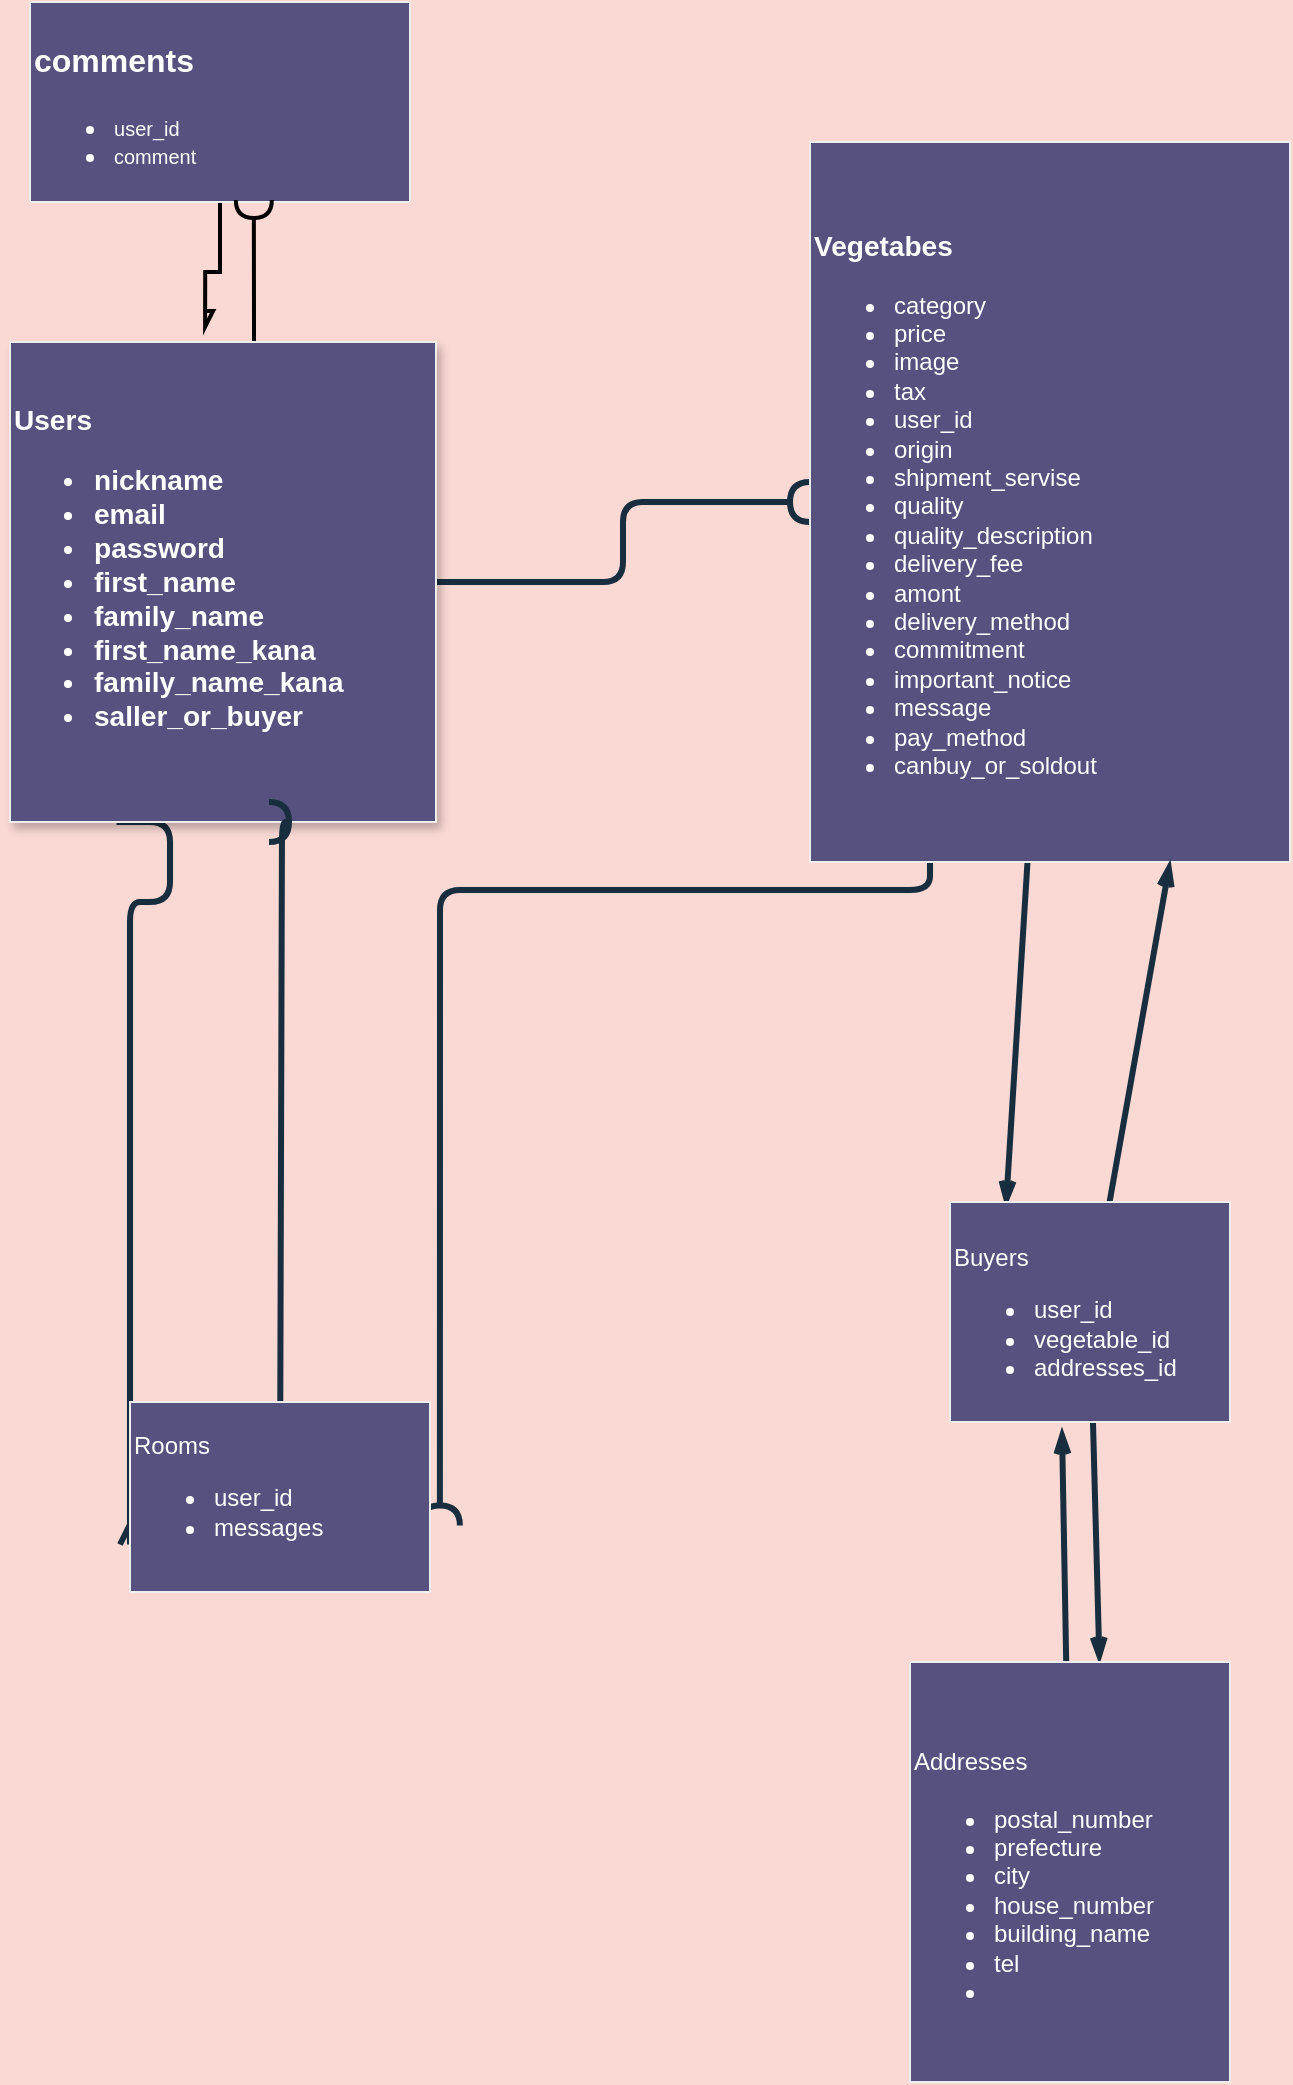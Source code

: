<mxfile version="13.10.0" type="embed">
    <diagram id="N6ZbGhEZoS8VkZebszG4" name="Page-1">
        <mxGraphModel dx="728" dy="680" grid="1" gridSize="10" guides="1" tooltips="1" connect="1" arrows="1" fold="1" page="1" pageScale="1" pageWidth="827" pageHeight="1169" background="#FAD9D5" math="0" shadow="0">
            <root>
                <mxCell id="0"/>
                <mxCell id="1" parent="0"/>
                <mxCell id="27" style="edgeStyle=orthogonalEdgeStyle;rounded=0;orthogonalLoop=1;jettySize=auto;html=1;entryX=0.458;entryY=-0.022;entryDx=0;entryDy=0;entryPerimeter=0;endArrow=async;endFill=0;strokeColor=#000000;strokeWidth=2;" edge="1" parent="1" source="2" target="4">
                    <mxGeometry relative="1" as="geometry"/>
                </mxCell>
                <mxCell id="2" value="&lt;h2&gt;&lt;font style=&quot;font-size: 16px&quot;&gt;comments&lt;/font&gt;&lt;/h2&gt;&lt;div&gt;&lt;ul&gt;&lt;li&gt;&lt;font style=&quot;font-size: 10px&quot;&gt;u&lt;/font&gt;&lt;font size=&quot;1&quot;&gt;ser_id&lt;/font&gt;&lt;/li&gt;&lt;li&gt;&lt;font size=&quot;1&quot;&gt;comment&lt;/font&gt;&lt;/li&gt;&lt;/ul&gt;&lt;/div&gt;" style="rounded=0;whiteSpace=wrap;html=1;fillColor=#56517E;strokeColor=#EEEEEE;fontColor=#FFFFFF;align=left;" parent="1" vertex="1">
                    <mxGeometry x="150" y="120" width="190" height="100" as="geometry"/>
                </mxCell>
                <mxCell id="12" style="edgeStyle=orthogonalEdgeStyle;curved=0;rounded=1;sketch=0;orthogonalLoop=1;jettySize=auto;html=1;entryX=0;entryY=0.5;entryDx=0;entryDy=0;endArrow=halfCircle;endFill=0;strokeColor=#182E3E;strokeWidth=3;" parent="1" source="4" target="5" edge="1">
                    <mxGeometry relative="1" as="geometry"/>
                </mxCell>
                <mxCell id="13" style="edgeStyle=orthogonalEdgeStyle;curved=0;rounded=1;sketch=0;orthogonalLoop=1;jettySize=auto;html=1;entryX=0;entryY=0.75;entryDx=0;entryDy=0;endArrow=ERmany;endFill=0;strokeColor=#182E3E;strokeWidth=3;exitX=0.25;exitY=1;exitDx=0;exitDy=0;" parent="1" source="4" target="6" edge="1">
                    <mxGeometry relative="1" as="geometry">
                        <mxPoint x="200" y="570" as="sourcePoint"/>
                        <Array as="points">
                            <mxPoint x="220" y="530"/>
                            <mxPoint x="220" y="570"/>
                            <mxPoint x="200" y="570"/>
                        </Array>
                    </mxGeometry>
                </mxCell>
                <mxCell id="28" style="edgeStyle=orthogonalEdgeStyle;rounded=0;orthogonalLoop=1;jettySize=auto;html=1;entryX=0.589;entryY=0.99;entryDx=0;entryDy=0;entryPerimeter=0;endArrow=halfCircle;endFill=0;strokeColor=#000000;strokeWidth=2;" edge="1" parent="1" source="4" target="2">
                    <mxGeometry relative="1" as="geometry">
                        <Array as="points">
                            <mxPoint x="262" y="280"/>
                            <mxPoint x="262" y="280"/>
                        </Array>
                    </mxGeometry>
                </mxCell>
                <mxCell id="4" value="&lt;h3&gt;Users&lt;br&gt;&lt;ul&gt;&lt;li&gt;nickname&lt;/li&gt;&lt;li&gt;email&lt;/li&gt;&lt;li&gt;password&lt;/li&gt;&lt;li&gt;first_name&lt;/li&gt;&lt;li&gt;family_name&lt;/li&gt;&lt;li&gt;first_name_kana&lt;/li&gt;&lt;li&gt;family_name_kana&amp;nbsp;&lt;/li&gt;&lt;li&gt;saller_or_buyer&lt;/li&gt;&lt;/ul&gt;&lt;/h3&gt;&lt;div&gt;&lt;br&gt;&lt;/div&gt;" style="rounded=0;whiteSpace=wrap;html=1;fillColor=#56517E;strokeColor=#EEEEEE;fontColor=#FFFFFF;glass=0;shadow=1;align=left;" parent="1" vertex="1">
                    <mxGeometry x="140" y="290" width="213" height="240" as="geometry"/>
                </mxCell>
                <mxCell id="14" style="edgeStyle=orthogonalEdgeStyle;curved=0;rounded=1;sketch=0;orthogonalLoop=1;jettySize=auto;html=1;entryX=1.033;entryY=0.65;entryDx=0;entryDy=0;entryPerimeter=0;endArrow=halfCircle;endFill=0;strokeColor=#182E3E;strokeWidth=3;" parent="1" source="5" target="6" edge="1">
                    <mxGeometry relative="1" as="geometry">
                        <Array as="points">
                            <mxPoint x="600" y="564"/>
                        </Array>
                    </mxGeometry>
                </mxCell>
                <mxCell id="19" style="sketch=0;orthogonalLoop=1;jettySize=auto;html=1;entryX=0.2;entryY=0.017;entryDx=0;entryDy=0;entryPerimeter=0;endArrow=openThin;endFill=0;strokeColor=#182E3E;strokeWidth=3;" parent="1" source="5" target="8" edge="1">
                    <mxGeometry relative="1" as="geometry"/>
                </mxCell>
                <mxCell id="5" value="&lt;h3&gt;Vegetabes&lt;/h3&gt;&lt;p&gt;&lt;/p&gt;&lt;ul&gt;&lt;li&gt;category&lt;/li&gt;&lt;li&gt;price&lt;/li&gt;&lt;li&gt;image&lt;/li&gt;&lt;li&gt;tax&lt;/li&gt;&lt;li&gt;user_id&lt;/li&gt;&lt;li&gt;origin&lt;/li&gt;&lt;li&gt;shipment_servise&lt;/li&gt;&lt;li&gt;quality&lt;/li&gt;&lt;li&gt;quality_description&lt;/li&gt;&lt;li&gt;delivery_fee&lt;/li&gt;&lt;li&gt;amont&lt;/li&gt;&lt;li&gt;delivery_method&lt;/li&gt;&lt;li&gt;commitment&lt;/li&gt;&lt;li&gt;important_notice&lt;/li&gt;&lt;li&gt;message&lt;/li&gt;&lt;li&gt;pay_method&lt;/li&gt;&lt;li&gt;canbuy_or_soldout&lt;/li&gt;&lt;/ul&gt;&lt;p&gt;&lt;/p&gt;" style="rounded=0;whiteSpace=wrap;html=1;fillColor=#56517E;strokeColor=#EEEEEE;fontColor=#FFFFFF;align=left;" parent="1" vertex="1">
                    <mxGeometry x="540" y="190" width="240" height="360" as="geometry"/>
                </mxCell>
                <mxCell id="24" style="edgeStyle=none;sketch=0;orthogonalLoop=1;jettySize=auto;html=1;entryX=0.608;entryY=1;entryDx=0;entryDy=0;entryPerimeter=0;endArrow=halfCircle;endFill=0;strokeColor=#182E3E;strokeWidth=3;" parent="1" source="6" target="4" edge="1">
                    <mxGeometry relative="1" as="geometry">
                        <Array as="points">
                            <mxPoint x="276" y="530"/>
                        </Array>
                    </mxGeometry>
                </mxCell>
                <mxCell id="6" value="Rooms&lt;br&gt;&lt;ul&gt;&lt;li&gt;user_id&lt;/li&gt;&lt;li&gt;messages&lt;/li&gt;&lt;/ul&gt;" style="rounded=0;whiteSpace=wrap;html=1;fillColor=#56517E;strokeColor=#EEEEEE;fontColor=#FFFFFF;align=left;" parent="1" vertex="1">
                    <mxGeometry x="200" y="820" width="150" height="95" as="geometry"/>
                </mxCell>
                <mxCell id="20" style="edgeStyle=none;sketch=0;orthogonalLoop=1;jettySize=auto;html=1;entryX=0.75;entryY=1;entryDx=0;entryDy=0;endArrow=openThin;endFill=0;strokeColor=#182E3E;strokeWidth=3;" parent="1" source="8" target="5" edge="1">
                    <mxGeometry relative="1" as="geometry"/>
                </mxCell>
                <mxCell id="21" style="edgeStyle=none;sketch=0;orthogonalLoop=1;jettySize=auto;html=1;entryX=0.592;entryY=0;entryDx=0;entryDy=0;entryPerimeter=0;endArrow=openThin;endFill=0;strokeColor=#182E3E;strokeWidth=3;" parent="1" source="8" target="9" edge="1">
                    <mxGeometry relative="1" as="geometry"/>
                </mxCell>
                <mxCell id="8" value="&lt;p&gt;&lt;span&gt;Buyers&lt;/span&gt;&lt;/p&gt;&lt;div&gt;&lt;ul&gt;&lt;li&gt;&lt;span&gt;user_id&lt;/span&gt;&lt;/li&gt;&lt;li&gt;&lt;span&gt;vegetable_id&lt;/span&gt;&lt;/li&gt;&lt;li&gt;&lt;span&gt;addresses_id&lt;/span&gt;&lt;/li&gt;&lt;/ul&gt;&lt;/div&gt;" style="rounded=0;whiteSpace=wrap;html=1;fillColor=#56517E;strokeColor=#EEEEEE;fontColor=#FFFFFF;align=left;" parent="1" vertex="1">
                    <mxGeometry x="610" y="720" width="140" height="110" as="geometry"/>
                </mxCell>
                <mxCell id="23" style="edgeStyle=none;sketch=0;orthogonalLoop=1;jettySize=auto;html=1;entryX=0.4;entryY=1.033;entryDx=0;entryDy=0;entryPerimeter=0;endArrow=openThin;endFill=0;strokeColor=#182E3E;strokeWidth=3;" parent="1" source="9" target="8" edge="1">
                    <mxGeometry relative="1" as="geometry"/>
                </mxCell>
                <mxCell id="9" value="&lt;h3&gt;&lt;span style=&quot;font-size: 12px ; font-weight: normal&quot;&gt;Addresses&lt;/span&gt;&lt;br&gt;&lt;/h3&gt;&lt;div&gt;&lt;ul&gt;&lt;li&gt;postal_number&lt;/li&gt;&lt;li&gt;prefecture&lt;/li&gt;&lt;li&gt;city&lt;/li&gt;&lt;li&gt;house_number&lt;/li&gt;&lt;li&gt;building_name&lt;/li&gt;&lt;li&gt;tel&lt;/li&gt;&lt;li&gt;&lt;br&gt;&lt;/li&gt;&lt;/ul&gt;&lt;/div&gt;" style="rounded=0;whiteSpace=wrap;html=1;fillColor=#56517E;strokeColor=#EEEEEE;fontColor=#FFFFFF;align=left;" parent="1" vertex="1">
                    <mxGeometry x="590" y="950" width="160" height="210" as="geometry"/>
                </mxCell>
            </root>
        </mxGraphModel>
    </diagram>
</mxfile>